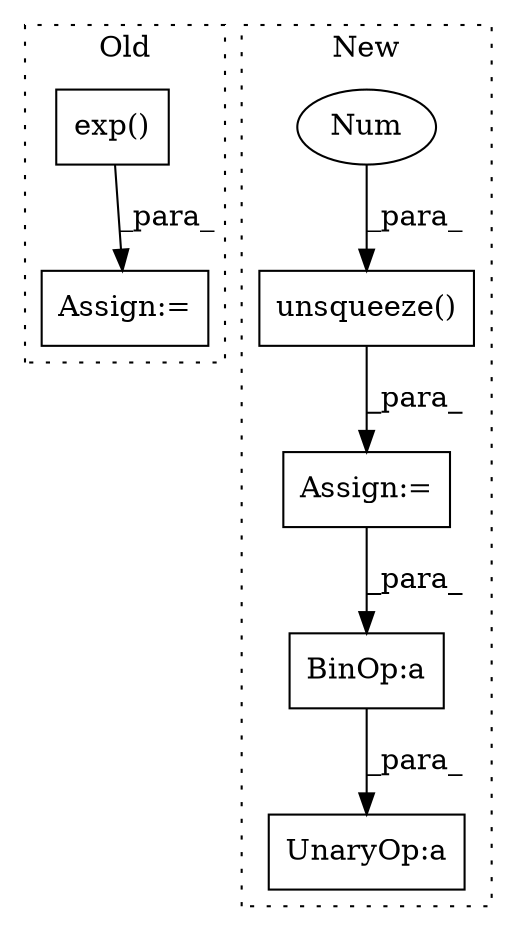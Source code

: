 digraph G {
subgraph cluster0 {
1 [label="exp()" a="75" s="3191,3219" l="10,1" shape="box"];
4 [label="Assign:=" a="68" s="3188" l="3" shape="box"];
label = "Old";
style="dotted";
}
subgraph cluster1 {
2 [label="unsqueeze()" a="75" s="3061,3075" l="13,1" shape="box"];
3 [label="Num" a="76" s="3074" l="1" shape="ellipse"];
5 [label="BinOp:a" a="82" s="3431" l="3" shape="box"];
6 [label="UnaryOp:a" a="61" s="3623" l="24" shape="box"];
7 [label="Assign:=" a="68" s="3058" l="3" shape="box"];
label = "New";
style="dotted";
}
1 -> 4 [label="_para_"];
2 -> 7 [label="_para_"];
3 -> 2 [label="_para_"];
5 -> 6 [label="_para_"];
7 -> 5 [label="_para_"];
}